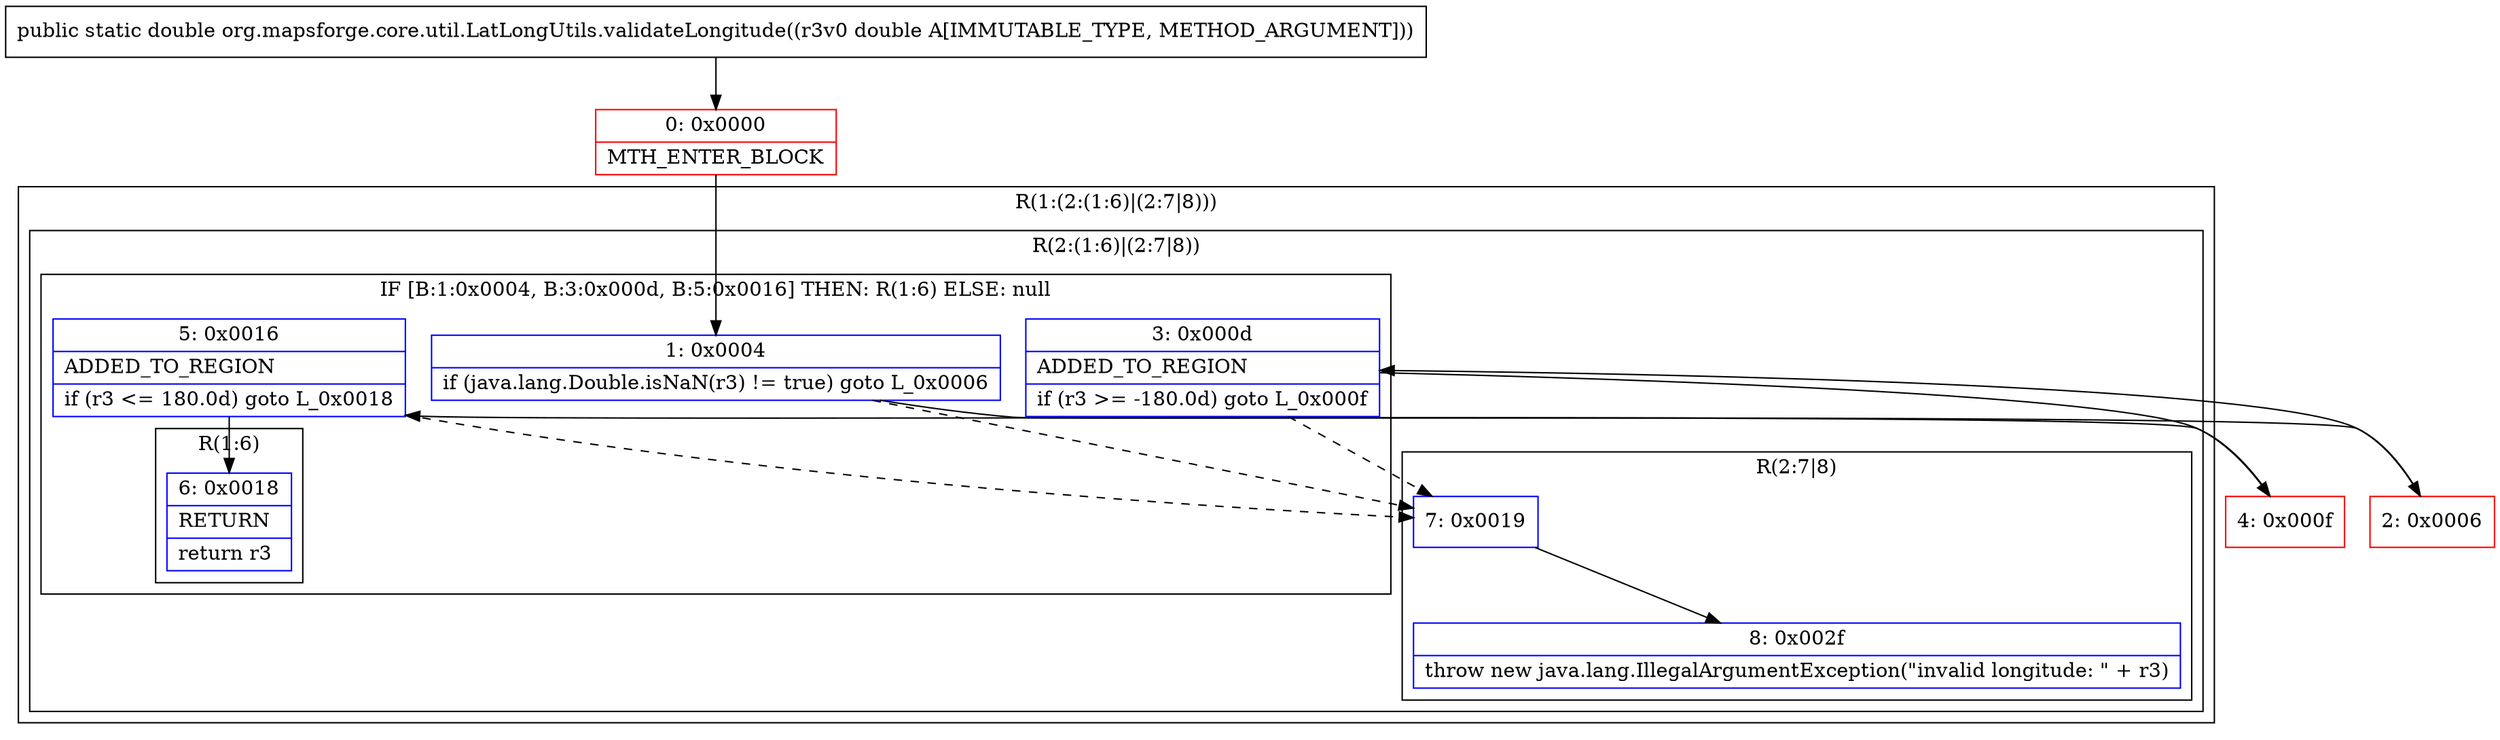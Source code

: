 digraph "CFG fororg.mapsforge.core.util.LatLongUtils.validateLongitude(D)D" {
subgraph cluster_Region_1752259581 {
label = "R(1:(2:(1:6)|(2:7|8)))";
node [shape=record,color=blue];
subgraph cluster_Region_856002649 {
label = "R(2:(1:6)|(2:7|8))";
node [shape=record,color=blue];
subgraph cluster_IfRegion_930432502 {
label = "IF [B:1:0x0004, B:3:0x000d, B:5:0x0016] THEN: R(1:6) ELSE: null";
node [shape=record,color=blue];
Node_1 [shape=record,label="{1\:\ 0x0004|if (java.lang.Double.isNaN(r3) != true) goto L_0x0006\l}"];
Node_3 [shape=record,label="{3\:\ 0x000d|ADDED_TO_REGION\l|if (r3 \>= \-180.0d) goto L_0x000f\l}"];
Node_5 [shape=record,label="{5\:\ 0x0016|ADDED_TO_REGION\l|if (r3 \<= 180.0d) goto L_0x0018\l}"];
subgraph cluster_Region_894451565 {
label = "R(1:6)";
node [shape=record,color=blue];
Node_6 [shape=record,label="{6\:\ 0x0018|RETURN\l|return r3\l}"];
}
}
subgraph cluster_Region_1461462153 {
label = "R(2:7|8)";
node [shape=record,color=blue];
Node_7 [shape=record,label="{7\:\ 0x0019}"];
Node_8 [shape=record,label="{8\:\ 0x002f|throw new java.lang.IllegalArgumentException(\"invalid longitude: \" + r3)\l}"];
}
}
}
Node_0 [shape=record,color=red,label="{0\:\ 0x0000|MTH_ENTER_BLOCK\l}"];
Node_2 [shape=record,color=red,label="{2\:\ 0x0006}"];
Node_4 [shape=record,color=red,label="{4\:\ 0x000f}"];
MethodNode[shape=record,label="{public static double org.mapsforge.core.util.LatLongUtils.validateLongitude((r3v0 double A[IMMUTABLE_TYPE, METHOD_ARGUMENT])) }"];
MethodNode -> Node_0;
Node_1 -> Node_2;
Node_1 -> Node_7[style=dashed];
Node_3 -> Node_4;
Node_3 -> Node_7[style=dashed];
Node_5 -> Node_6;
Node_5 -> Node_7[style=dashed];
Node_7 -> Node_8;
Node_0 -> Node_1;
Node_2 -> Node_3;
Node_4 -> Node_5;
}

